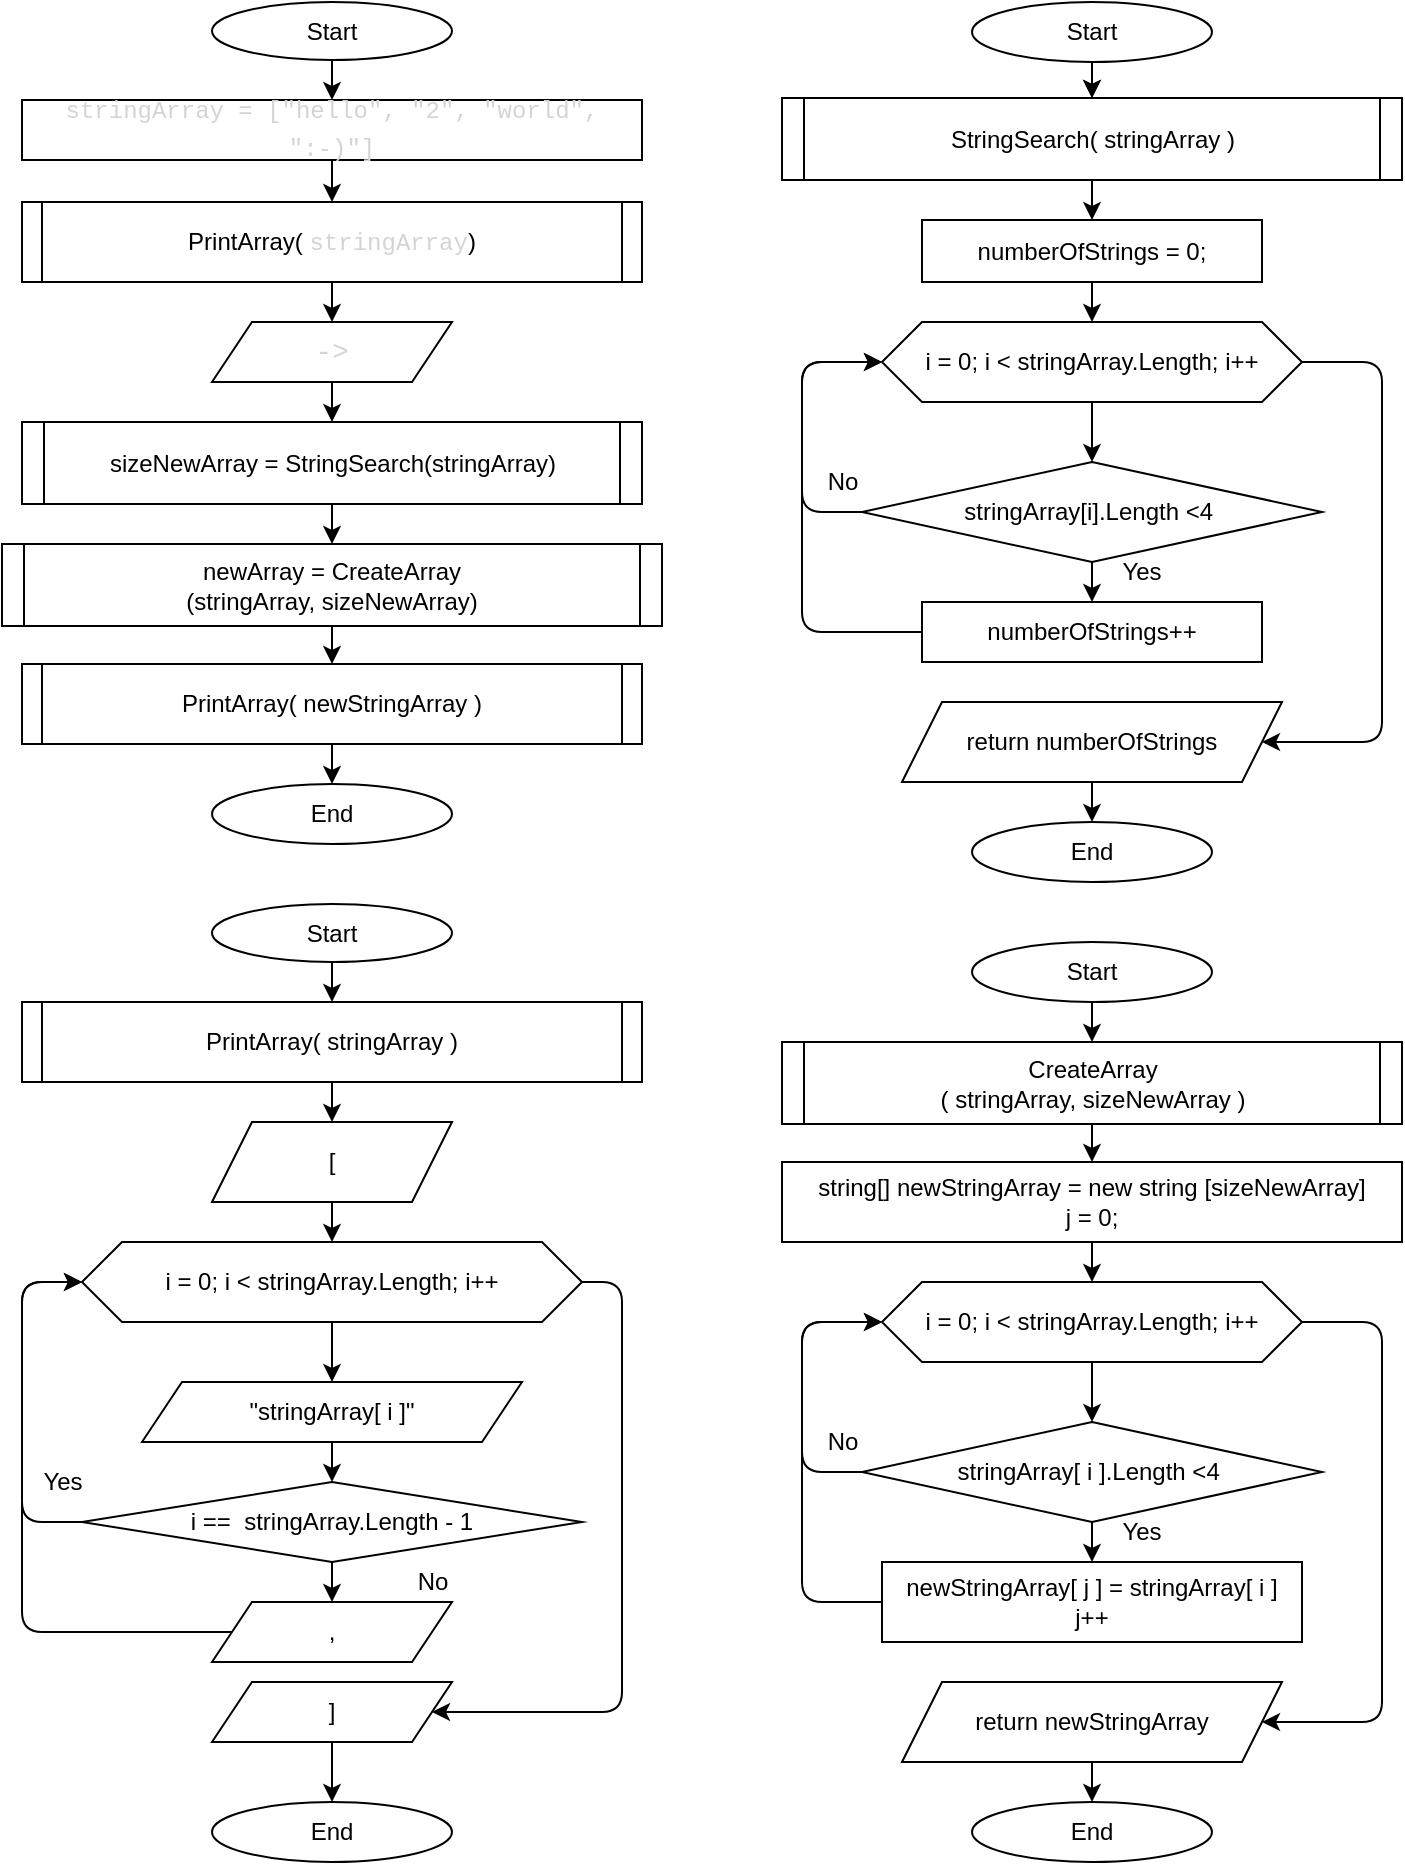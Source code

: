 <mxfile>
    <diagram id="_N6Oebj4FopppDtfHM_m" name="Page-1">
        <mxGraphModel dx="727" dy="1499" grid="1" gridSize="10" guides="1" tooltips="1" connect="1" arrows="1" fold="1" page="1" pageScale="1" pageWidth="827" pageHeight="1169" math="0" shadow="0">
            <root>
                <mxCell id="0"/>
                <mxCell id="1" parent="0"/>
                <mxCell id="4" value="" style="edgeStyle=none;html=1;" parent="1" source="2" target="3" edge="1">
                    <mxGeometry relative="1" as="geometry"/>
                </mxCell>
                <mxCell id="2" value="Start" style="ellipse;whiteSpace=wrap;html=1;" parent="1" vertex="1">
                    <mxGeometry x="105" y="-810" width="120" height="29" as="geometry"/>
                </mxCell>
                <mxCell id="124" value="" style="edgeStyle=none;html=1;fontSize=12;" parent="1" source="3" target="123" edge="1">
                    <mxGeometry relative="1" as="geometry"/>
                </mxCell>
                <mxCell id="3" value="&lt;div style=&quot;color: rgb(212 , 212 , 212) ; font-family: &amp;#34;consolas&amp;#34; , &amp;#34;courier new&amp;#34; , monospace ; line-height: 19px&quot;&gt;&lt;font style=&quot;font-size: 12px&quot;&gt;stringArray = [&quot;hello&quot;, &quot;2&quot;, &quot;world&quot;, &quot;:-)&quot;]&lt;/font&gt;&lt;/div&gt;" style="whiteSpace=wrap;html=1;" parent="1" vertex="1">
                    <mxGeometry x="10" y="-761" width="310" height="30" as="geometry"/>
                </mxCell>
                <mxCell id="17" value="" style="edgeStyle=none;html=1;fontSize=12;" parent="1" source="5" target="14" edge="1">
                    <mxGeometry relative="1" as="geometry"/>
                </mxCell>
                <mxCell id="5" value="sizeNewArray = StringSearch(stringArray)" style="shape=process;whiteSpace=wrap;html=1;backgroundOutline=1;size=0.034;" parent="1" vertex="1">
                    <mxGeometry x="10" y="-600" width="310" height="41" as="geometry"/>
                </mxCell>
                <mxCell id="25" value="" style="edgeStyle=none;html=1;fontSize=12;" parent="1" source="9" target="24" edge="1">
                    <mxGeometry relative="1" as="geometry"/>
                </mxCell>
                <mxCell id="9" value="StringSearch( stringArray )" style="shape=process;whiteSpace=wrap;html=1;backgroundOutline=1;size=0.034;" parent="1" vertex="1">
                    <mxGeometry x="390" y="-762" width="310" height="41" as="geometry"/>
                </mxCell>
                <mxCell id="21" value="" style="edgeStyle=none;html=1;fontSize=12;" parent="1" source="14" target="20" edge="1">
                    <mxGeometry relative="1" as="geometry"/>
                </mxCell>
                <mxCell id="14" value="newArray = CreateArray&lt;br&gt;(stringArray, sizeNewArray)" style="shape=process;whiteSpace=wrap;html=1;backgroundOutline=1;size=0.034;" parent="1" vertex="1">
                    <mxGeometry y="-539" width="330" height="41" as="geometry"/>
                </mxCell>
                <mxCell id="23" value="" style="edgeStyle=none;html=1;fontSize=12;" parent="1" source="20" target="22" edge="1">
                    <mxGeometry relative="1" as="geometry"/>
                </mxCell>
                <mxCell id="20" value="PrintArray( newStringArray )" style="shape=process;whiteSpace=wrap;html=1;backgroundOutline=1;size=0.032;" parent="1" vertex="1">
                    <mxGeometry x="10" y="-479" width="310" height="40" as="geometry"/>
                </mxCell>
                <mxCell id="22" value="End" style="ellipse;whiteSpace=wrap;html=1;" parent="1" vertex="1">
                    <mxGeometry x="105" y="-419" width="120" height="30" as="geometry"/>
                </mxCell>
                <mxCell id="31" value="" style="edgeStyle=none;html=1;fontSize=12;" parent="1" source="24" target="30" edge="1">
                    <mxGeometry relative="1" as="geometry"/>
                </mxCell>
                <mxCell id="24" value="numberOfStrings = 0;" style="whiteSpace=wrap;html=1;" parent="1" vertex="1">
                    <mxGeometry x="460" y="-701" width="170" height="31" as="geometry"/>
                </mxCell>
                <mxCell id="33" value="" style="edgeStyle=none;html=1;fontSize=12;" parent="1" source="30" target="32" edge="1">
                    <mxGeometry relative="1" as="geometry"/>
                </mxCell>
                <mxCell id="50" value="" style="edgeStyle=none;html=1;fontSize=12;" parent="1" source="30" target="49" edge="1">
                    <mxGeometry relative="1" as="geometry">
                        <Array as="points">
                            <mxPoint x="690" y="-630"/>
                            <mxPoint x="690" y="-540"/>
                            <mxPoint x="690" y="-440"/>
                        </Array>
                    </mxGeometry>
                </mxCell>
                <mxCell id="30" value="i = 0; i &amp;lt; stringArray.Length; i++" style="shape=hexagon;perimeter=hexagonPerimeter2;whiteSpace=wrap;html=1;fixedSize=1;labelBackgroundColor=none;fontSize=12;" parent="1" vertex="1">
                    <mxGeometry x="440" y="-650" width="210" height="40" as="geometry"/>
                </mxCell>
                <mxCell id="35" value="" style="edgeStyle=none;html=1;fontSize=12;" parent="1" source="32" target="34" edge="1">
                    <mxGeometry relative="1" as="geometry"/>
                </mxCell>
                <mxCell id="42" style="edgeStyle=none;html=1;fontSize=12;exitX=0;exitY=0.5;exitDx=0;exitDy=0;entryX=0;entryY=0.5;entryDx=0;entryDy=0;" parent="1" source="32" target="30" edge="1">
                    <mxGeometry relative="1" as="geometry">
                        <mxPoint x="430" y="-630" as="targetPoint"/>
                        <Array as="points">
                            <mxPoint x="400" y="-555"/>
                            <mxPoint x="400" y="-630"/>
                        </Array>
                    </mxGeometry>
                </mxCell>
                <mxCell id="32" value="stringArray[i].Length &amp;lt;4&amp;nbsp;" style="rhombus;whiteSpace=wrap;html=1;labelBackgroundColor=none;" parent="1" vertex="1">
                    <mxGeometry x="430" y="-580" width="230" height="50" as="geometry"/>
                </mxCell>
                <mxCell id="45" style="edgeStyle=none;html=1;entryX=0;entryY=0.5;entryDx=0;entryDy=0;fontSize=12;exitX=0;exitY=0.5;exitDx=0;exitDy=0;" parent="1" source="34" target="30" edge="1">
                    <mxGeometry relative="1" as="geometry">
                        <Array as="points">
                            <mxPoint x="400" y="-495"/>
                            <mxPoint x="400" y="-540"/>
                            <mxPoint x="400" y="-590"/>
                            <mxPoint x="400" y="-630"/>
                        </Array>
                    </mxGeometry>
                </mxCell>
                <mxCell id="34" value="&lt;span&gt;numberOfStrings++&lt;/span&gt;" style="whiteSpace=wrap;html=1;labelBackgroundColor=none;" parent="1" vertex="1">
                    <mxGeometry x="460" y="-510" width="170" height="30" as="geometry"/>
                </mxCell>
                <mxCell id="36" value="Yes" style="text;html=1;strokeColor=none;fillColor=none;align=center;verticalAlign=middle;whiteSpace=wrap;rounded=0;labelBackgroundColor=none;fontSize=12;" parent="1" vertex="1">
                    <mxGeometry x="540" y="-540" width="60" height="30" as="geometry"/>
                </mxCell>
                <mxCell id="44" value="No" style="text;html=1;align=center;verticalAlign=middle;resizable=0;points=[];autosize=1;strokeColor=none;fillColor=none;fontSize=12;" parent="1" vertex="1">
                    <mxGeometry x="405" y="-580" width="30" height="20" as="geometry"/>
                </mxCell>
                <mxCell id="58" value="" style="edgeStyle=none;html=1;fontSize=12;" parent="1" source="49" target="57" edge="1">
                    <mxGeometry relative="1" as="geometry"/>
                </mxCell>
                <mxCell id="49" value="return numberOfStrings" style="shape=parallelogram;perimeter=parallelogramPerimeter;whiteSpace=wrap;html=1;fixedSize=1;labelBackgroundColor=none;" parent="1" vertex="1">
                    <mxGeometry x="450" y="-460" width="190" height="40" as="geometry"/>
                </mxCell>
                <mxCell id="66" value="" style="edgeStyle=none;html=1;fontSize=12;" parent="1" source="52" target="65" edge="1">
                    <mxGeometry relative="1" as="geometry"/>
                </mxCell>
                <mxCell id="52" value="CreateArray&lt;br&gt;( stringArray, sizeNewArray )" style="shape=process;whiteSpace=wrap;html=1;backgroundOutline=1;size=0.034;" parent="1" vertex="1">
                    <mxGeometry x="390" y="-290" width="310" height="41" as="geometry"/>
                </mxCell>
                <mxCell id="61" value="" style="edgeStyle=none;html=1;fontSize=12;" parent="1" source="55" target="9" edge="1">
                    <mxGeometry relative="1" as="geometry"/>
                </mxCell>
                <mxCell id="62" value="" style="edgeStyle=none;html=1;fontSize=12;" parent="1" source="55" target="9" edge="1">
                    <mxGeometry relative="1" as="geometry"/>
                </mxCell>
                <mxCell id="55" value="Start" style="ellipse;whiteSpace=wrap;html=1;" parent="1" vertex="1">
                    <mxGeometry x="485" y="-810" width="120" height="30" as="geometry"/>
                </mxCell>
                <mxCell id="57" value="End" style="ellipse;whiteSpace=wrap;html=1;" parent="1" vertex="1">
                    <mxGeometry x="485" y="-400" width="120" height="30" as="geometry"/>
                </mxCell>
                <mxCell id="64" value="" style="edgeStyle=none;html=1;fontSize=12;" parent="1" source="63" target="52" edge="1">
                    <mxGeometry relative="1" as="geometry"/>
                </mxCell>
                <mxCell id="63" value="Start" style="ellipse;whiteSpace=wrap;html=1;" parent="1" vertex="1">
                    <mxGeometry x="485" y="-340" width="120" height="30" as="geometry"/>
                </mxCell>
                <mxCell id="82" value="" style="edgeStyle=none;html=1;fontSize=12;" parent="1" source="65" target="73" edge="1">
                    <mxGeometry relative="1" as="geometry"/>
                </mxCell>
                <mxCell id="65" value="&lt;span&gt;string[] newStringArray = new string [&lt;/span&gt;sizeNewArray&lt;span&gt;]&lt;br&gt;j = 0;&lt;br&gt;&lt;/span&gt;" style="whiteSpace=wrap;html=1;" parent="1" vertex="1">
                    <mxGeometry x="390" y="-230" width="310" height="40" as="geometry"/>
                </mxCell>
                <mxCell id="71" value="" style="edgeStyle=none;html=1;fontSize=12;" parent="1" source="73" target="76" edge="1">
                    <mxGeometry relative="1" as="geometry"/>
                </mxCell>
                <mxCell id="72" value="" style="edgeStyle=none;html=1;fontSize=12;" parent="1" source="73" target="81" edge="1">
                    <mxGeometry relative="1" as="geometry">
                        <Array as="points">
                            <mxPoint x="690" y="-150"/>
                            <mxPoint x="690" y="-60"/>
                            <mxPoint x="690" y="50"/>
                        </Array>
                    </mxGeometry>
                </mxCell>
                <mxCell id="73" value="i = 0; i &amp;lt; stringArray.Length; i++" style="shape=hexagon;perimeter=hexagonPerimeter2;whiteSpace=wrap;html=1;fixedSize=1;labelBackgroundColor=none;fontSize=12;" parent="1" vertex="1">
                    <mxGeometry x="440" y="-170" width="210" height="40" as="geometry"/>
                </mxCell>
                <mxCell id="74" value="" style="edgeStyle=none;html=1;fontSize=12;" parent="1" source="76" target="78" edge="1">
                    <mxGeometry relative="1" as="geometry"/>
                </mxCell>
                <mxCell id="75" style="edgeStyle=none;html=1;fontSize=12;exitX=0;exitY=0.5;exitDx=0;exitDy=0;entryX=0;entryY=0.5;entryDx=0;entryDy=0;" parent="1" source="76" target="73" edge="1">
                    <mxGeometry relative="1" as="geometry">
                        <mxPoint x="430" y="-150" as="targetPoint"/>
                        <Array as="points">
                            <mxPoint x="400" y="-75"/>
                            <mxPoint x="400" y="-150"/>
                        </Array>
                    </mxGeometry>
                </mxCell>
                <mxCell id="76" value="stringArray[ i ].Length &amp;lt;4&amp;nbsp;" style="rhombus;whiteSpace=wrap;html=1;labelBackgroundColor=none;" parent="1" vertex="1">
                    <mxGeometry x="430" y="-100" width="230" height="50" as="geometry"/>
                </mxCell>
                <mxCell id="77" style="edgeStyle=none;html=1;entryX=0;entryY=0.5;entryDx=0;entryDy=0;fontSize=12;exitX=0;exitY=0.5;exitDx=0;exitDy=0;" parent="1" source="78" target="73" edge="1">
                    <mxGeometry relative="1" as="geometry">
                        <Array as="points">
                            <mxPoint x="400" y="-10"/>
                            <mxPoint x="400" y="-60"/>
                            <mxPoint x="400" y="-110"/>
                            <mxPoint x="400" y="-150"/>
                        </Array>
                    </mxGeometry>
                </mxCell>
                <mxCell id="78" value="newStringArray[ j ] = stringArray[ i ]&lt;br&gt;j++" style="whiteSpace=wrap;html=1;labelBackgroundColor=none;" parent="1" vertex="1">
                    <mxGeometry x="440" y="-30" width="210" height="40" as="geometry"/>
                </mxCell>
                <mxCell id="79" value="Yes" style="text;html=1;strokeColor=none;fillColor=none;align=center;verticalAlign=middle;whiteSpace=wrap;rounded=0;labelBackgroundColor=none;fontSize=12;" parent="1" vertex="1">
                    <mxGeometry x="540" y="-60" width="60" height="30" as="geometry"/>
                </mxCell>
                <mxCell id="80" value="No" style="text;html=1;align=center;verticalAlign=middle;resizable=0;points=[];autosize=1;strokeColor=none;fillColor=none;fontSize=12;" parent="1" vertex="1">
                    <mxGeometry x="405" y="-100" width="30" height="20" as="geometry"/>
                </mxCell>
                <mxCell id="87" value="" style="edgeStyle=none;html=1;fontSize=12;" parent="1" source="81" target="86" edge="1">
                    <mxGeometry relative="1" as="geometry"/>
                </mxCell>
                <mxCell id="81" value="return newStringArray" style="shape=parallelogram;perimeter=parallelogramPerimeter;whiteSpace=wrap;html=1;fixedSize=1;labelBackgroundColor=none;" parent="1" vertex="1">
                    <mxGeometry x="450" y="30" width="190" height="40" as="geometry"/>
                </mxCell>
                <mxCell id="105" value="" style="edgeStyle=none;html=1;fontSize=12;" parent="1" source="83" target="104" edge="1">
                    <mxGeometry relative="1" as="geometry"/>
                </mxCell>
                <mxCell id="83" value="PrintArray( stringArray )" style="shape=process;whiteSpace=wrap;html=1;backgroundOutline=1;size=0.032;" parent="1" vertex="1">
                    <mxGeometry x="10" y="-310" width="310" height="40" as="geometry"/>
                </mxCell>
                <mxCell id="84" value="" style="edgeStyle=none;html=1;" parent="1" source="85" edge="1">
                    <mxGeometry relative="1" as="geometry">
                        <mxPoint x="165" y="-310" as="targetPoint"/>
                    </mxGeometry>
                </mxCell>
                <mxCell id="85" value="Start" style="ellipse;whiteSpace=wrap;html=1;" parent="1" vertex="1">
                    <mxGeometry x="105" y="-359" width="120" height="29" as="geometry"/>
                </mxCell>
                <mxCell id="86" value="End" style="ellipse;whiteSpace=wrap;html=1;" parent="1" vertex="1">
                    <mxGeometry x="485" y="90" width="120" height="30" as="geometry"/>
                </mxCell>
                <mxCell id="89" value="" style="edgeStyle=none;html=1;fontSize=12;entryX=1;entryY=0.5;entryDx=0;entryDy=0;" parent="1" source="90" target="121" edge="1">
                    <mxGeometry relative="1" as="geometry">
                        <Array as="points">
                            <mxPoint x="310" y="-170"/>
                            <mxPoint x="310" y="-60"/>
                            <mxPoint x="310" y="45"/>
                        </Array>
                        <mxPoint x="250" y="40" as="targetPoint"/>
                    </mxGeometry>
                </mxCell>
                <mxCell id="107" value="" style="edgeStyle=none;html=1;fontSize=12;" parent="1" source="90" target="99" edge="1">
                    <mxGeometry relative="1" as="geometry"/>
                </mxCell>
                <mxCell id="90" value="i = 0; i &amp;lt; stringArray.Length; i++" style="shape=hexagon;perimeter=hexagonPerimeter2;whiteSpace=wrap;html=1;fixedSize=1;labelBackgroundColor=none;fontSize=12;" parent="1" vertex="1">
                    <mxGeometry x="40" y="-190" width="250" height="40" as="geometry"/>
                </mxCell>
                <mxCell id="110" value="" style="edgeStyle=none;html=1;fontSize=12;" parent="1" source="99" target="109" edge="1">
                    <mxGeometry relative="1" as="geometry"/>
                </mxCell>
                <mxCell id="99" value="&quot;stringArray[ i ]&quot;" style="shape=parallelogram;perimeter=parallelogramPerimeter;whiteSpace=wrap;html=1;fixedSize=1;labelBackgroundColor=none;" parent="1" vertex="1">
                    <mxGeometry x="70" y="-120" width="190" height="30" as="geometry"/>
                </mxCell>
                <mxCell id="100" value="End" style="ellipse;whiteSpace=wrap;html=1;" parent="1" vertex="1">
                    <mxGeometry x="105" y="90" width="120" height="30" as="geometry"/>
                </mxCell>
                <mxCell id="106" value="" style="edgeStyle=none;html=1;fontSize=12;" parent="1" source="104" target="90" edge="1">
                    <mxGeometry relative="1" as="geometry"/>
                </mxCell>
                <mxCell id="104" value="[" style="shape=parallelogram;perimeter=parallelogramPerimeter;whiteSpace=wrap;html=1;fixedSize=1;labelBackgroundColor=none;fontSize=12;" parent="1" vertex="1">
                    <mxGeometry x="105" y="-250" width="120" height="40" as="geometry"/>
                </mxCell>
                <mxCell id="116" value="" style="edgeStyle=none;html=1;fontSize=12;" parent="1" source="109" target="115" edge="1">
                    <mxGeometry relative="1" as="geometry"/>
                </mxCell>
                <mxCell id="117" style="edgeStyle=none;html=1;entryX=0;entryY=0.5;entryDx=0;entryDy=0;fontSize=12;exitX=0;exitY=0.5;exitDx=0;exitDy=0;" parent="1" source="109" target="90" edge="1">
                    <mxGeometry relative="1" as="geometry">
                        <Array as="points">
                            <mxPoint x="10" y="-50"/>
                            <mxPoint x="10" y="-110"/>
                            <mxPoint x="10" y="-170"/>
                        </Array>
                    </mxGeometry>
                </mxCell>
                <mxCell id="109" value="i ==&amp;nbsp;&amp;nbsp;stringArray.Length - 1" style="rhombus;whiteSpace=wrap;html=1;labelBackgroundColor=none;" parent="1" vertex="1">
                    <mxGeometry x="40" y="-70" width="250" height="40" as="geometry"/>
                </mxCell>
                <mxCell id="118" style="edgeStyle=none;html=1;entryX=0;entryY=0.5;entryDx=0;entryDy=0;fontSize=12;exitX=0;exitY=0.5;exitDx=0;exitDy=0;" parent="1" source="115" target="90" edge="1">
                    <mxGeometry relative="1" as="geometry">
                        <Array as="points">
                            <mxPoint x="10" y="5"/>
                            <mxPoint x="10" y="-30"/>
                            <mxPoint x="10" y="-170"/>
                        </Array>
                    </mxGeometry>
                </mxCell>
                <mxCell id="115" value="," style="shape=parallelogram;perimeter=parallelogramPerimeter;whiteSpace=wrap;html=1;fixedSize=1;labelBackgroundColor=none;fontSize=12;" parent="1" vertex="1">
                    <mxGeometry x="105" y="-10" width="120" height="30" as="geometry"/>
                </mxCell>
                <mxCell id="119" value="No" style="text;html=1;align=center;verticalAlign=middle;resizable=0;points=[];autosize=1;strokeColor=none;fillColor=none;fontSize=12;" parent="1" vertex="1">
                    <mxGeometry x="200" y="-30" width="30" height="20" as="geometry"/>
                </mxCell>
                <mxCell id="120" value="Yes" style="text;html=1;align=center;verticalAlign=middle;resizable=0;points=[];autosize=1;strokeColor=none;fillColor=none;fontSize=12;" parent="1" vertex="1">
                    <mxGeometry x="10" y="-80" width="40" height="20" as="geometry"/>
                </mxCell>
                <mxCell id="122" value="" style="edgeStyle=none;html=1;fontSize=12;" parent="1" source="121" target="100" edge="1">
                    <mxGeometry relative="1" as="geometry"/>
                </mxCell>
                <mxCell id="121" value="]" style="shape=parallelogram;perimeter=parallelogramPerimeter;whiteSpace=wrap;html=1;fixedSize=1;labelBackgroundColor=none;fontSize=12;" parent="1" vertex="1">
                    <mxGeometry x="105" y="30" width="120" height="30" as="geometry"/>
                </mxCell>
                <mxCell id="127" value="" style="edgeStyle=none;html=1;fontSize=12;" parent="1" source="123" target="126" edge="1">
                    <mxGeometry relative="1" as="geometry"/>
                </mxCell>
                <mxCell id="123" value="PrintArray(&amp;nbsp;&lt;span style=&quot;color: rgb(212 , 212 , 212) ; font-family: &amp;#34;consolas&amp;#34; , &amp;#34;courier new&amp;#34; , monospace&quot;&gt;stringArray&lt;/span&gt;)" style="shape=process;whiteSpace=wrap;html=1;backgroundOutline=1;size=0.032;" parent="1" vertex="1">
                    <mxGeometry x="10" y="-710" width="310" height="40" as="geometry"/>
                </mxCell>
                <mxCell id="128" value="" style="edgeStyle=none;html=1;fontSize=12;" parent="1" source="126" edge="1">
                    <mxGeometry relative="1" as="geometry">
                        <mxPoint x="165" y="-600" as="targetPoint"/>
                    </mxGeometry>
                </mxCell>
                <mxCell id="126" value="&lt;div style=&quot;color: rgb(212 , 212 , 212) ; font-family: &amp;#34;consolas&amp;#34; , &amp;#34;courier new&amp;#34; , monospace ; font-size: 14px ; line-height: 19px&quot;&gt;&amp;nbsp;-&amp;gt;&amp;nbsp;&lt;/div&gt;" style="shape=parallelogram;perimeter=parallelogramPerimeter;whiteSpace=wrap;html=1;fixedSize=1;labelBackgroundColor=none;fontSize=12;" parent="1" vertex="1">
                    <mxGeometry x="105" y="-650" width="120" height="30" as="geometry"/>
                </mxCell>
            </root>
        </mxGraphModel>
    </diagram>
</mxfile>